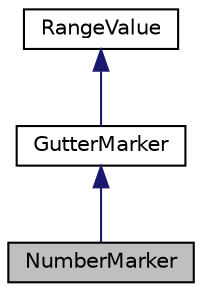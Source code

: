 digraph "NumberMarker"
{
 // LATEX_PDF_SIZE
  edge [fontname="Helvetica",fontsize="10",labelfontname="Helvetica",labelfontsize="10"];
  node [fontname="Helvetica",fontsize="10",shape=record];
  Node1 [label="NumberMarker",height=0.2,width=0.4,color="black", fillcolor="grey75", style="filled", fontcolor="black",tooltip=" "];
  Node2 -> Node1 [dir="back",color="midnightblue",fontsize="10",style="solid"];
  Node2 [label="GutterMarker",height=0.2,width=0.4,color="black", fillcolor="white", style="filled",URL="$classGutterMarker.html",tooltip="A gutter marker represents a bit of information attached to a line in a specific gutter."];
  Node3 -> Node2 [dir="back",color="midnightblue",fontsize="10",style="solid"];
  Node3 [label="RangeValue",height=0.2,width=0.4,color="black", fillcolor="white", style="filled",URL="$classRangeValue.html",tooltip="Each range is associated with a value, which must inherit from this class."];
}
